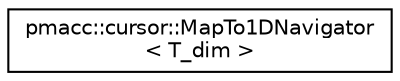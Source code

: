 digraph "Graphical Class Hierarchy"
{
 // LATEX_PDF_SIZE
  edge [fontname="Helvetica",fontsize="10",labelfontname="Helvetica",labelfontsize="10"];
  node [fontname="Helvetica",fontsize="10",shape=record];
  rankdir="LR";
  Node0 [label="pmacc::cursor::MapTo1DNavigator\l\< T_dim \>",height=0.2,width=0.4,color="black", fillcolor="white", style="filled",URL="$classpmacc_1_1cursor_1_1_map_to1_d_navigator.html",tooltip="Use this navigator to wrap a ndim-cursor into a 1D cursor."];
}
